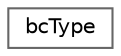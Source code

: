 digraph "Graphical Class Hierarchy"
{
 // LATEX_PDF_SIZE
  bgcolor="transparent";
  edge [fontname=Helvetica,fontsize=10,labelfontname=Helvetica,labelfontsize=10];
  node [fontname=Helvetica,fontsize=10,shape=box,height=0.2,width=0.4];
  rankdir="LR";
  Node0 [id="Node000000",label="bcType",height=0.2,width=0.4,color="grey40", fillcolor="white", style="filled",URL="$classbc_type.html",tooltip="Boundary condition data type."];
}
